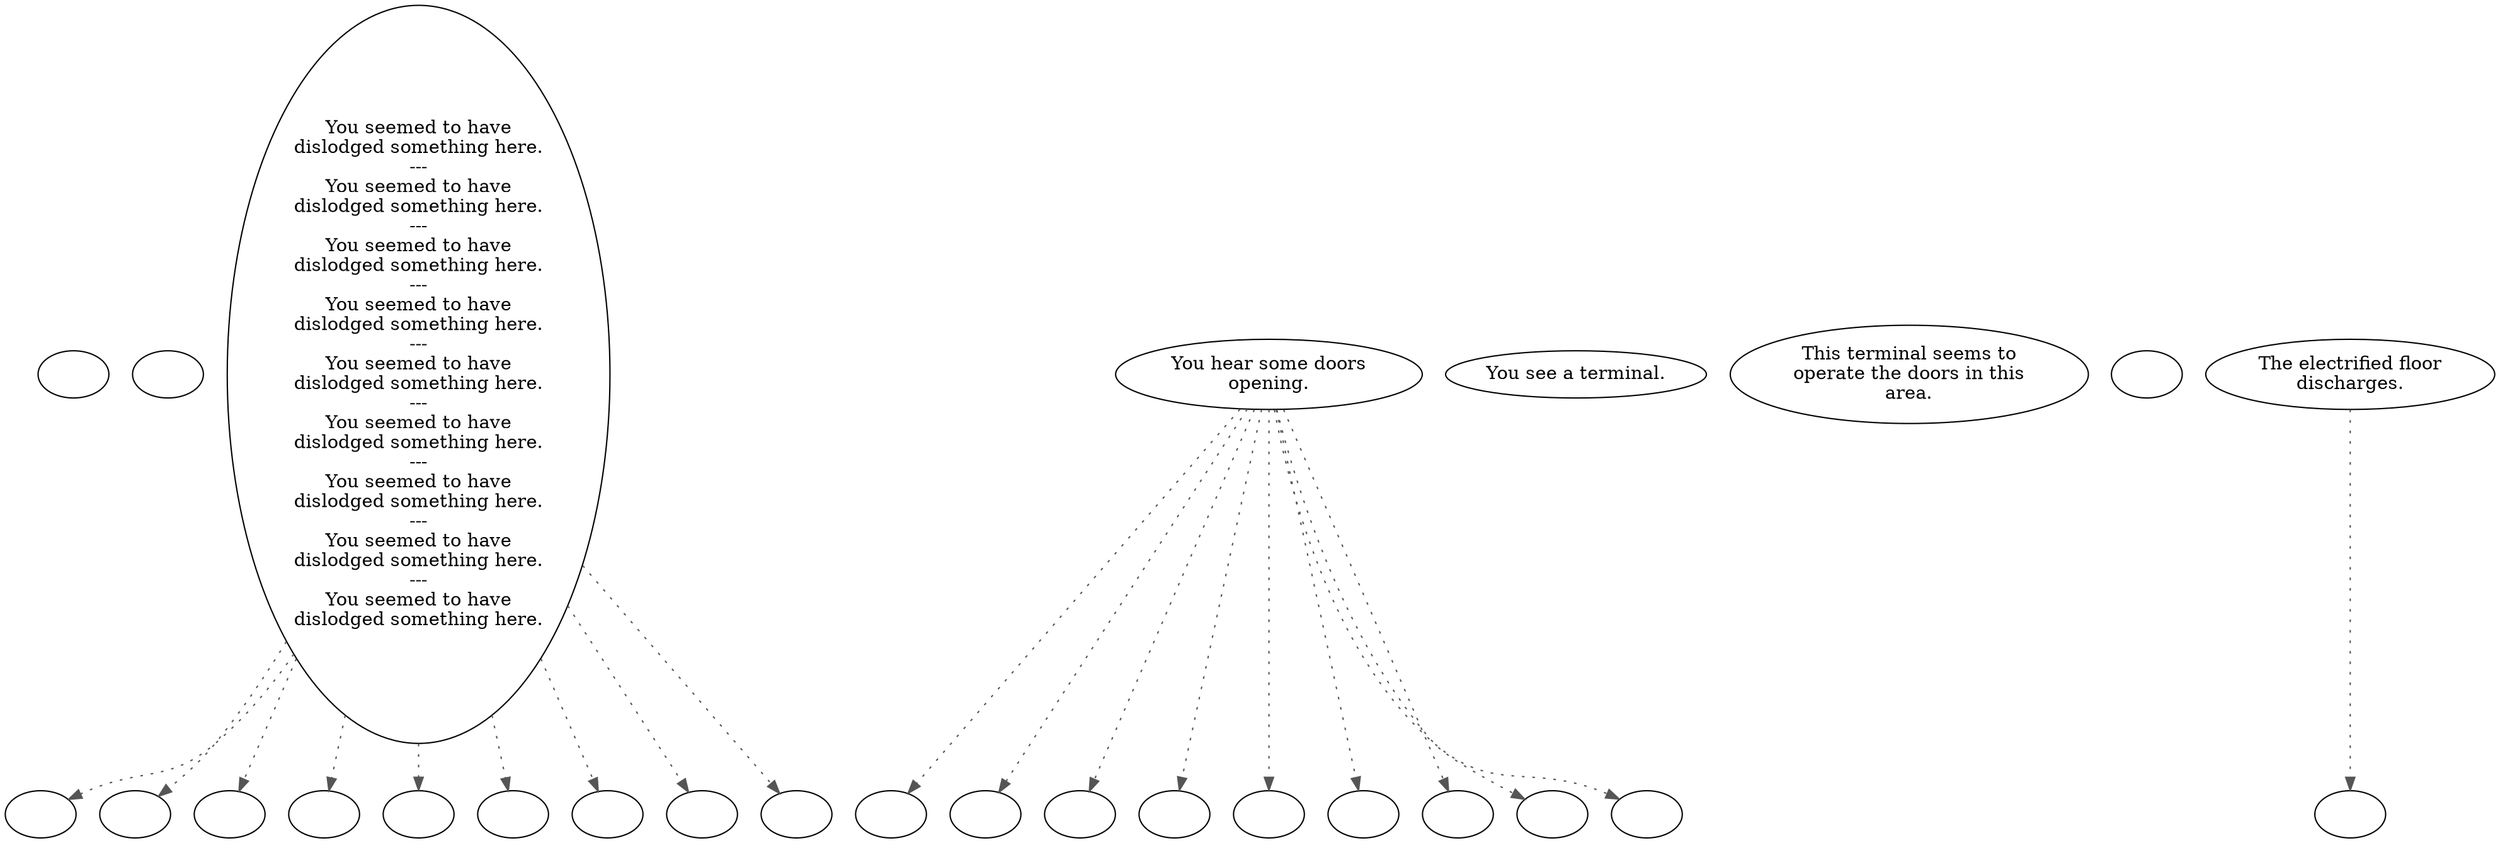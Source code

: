 digraph QIPZLTRM {
  "checkPartyMembersNearDoor" [style=filled       fillcolor="#FFFFFF"       color="#000000"]
  "checkPartyMembersNearDoor" [label=""]
  "start" [style=filled       fillcolor="#FFFFFF"       color="#000000"]
  "start" [label=""]
  "use_skill_on_p_proc" [style=filled       fillcolor="#FFFFFF"       color="#000000"]
  "use_skill_on_p_proc" -> "Egg_Science" [style=dotted color="#555555"]
  "use_skill_on_p_proc" -> "Egg_Repair" [style=dotted color="#555555"]
  "use_skill_on_p_proc" -> "Egg_Outdoorsman" [style=dotted color="#555555"]
  "use_skill_on_p_proc" -> "Egg_Gambling" [style=dotted color="#555555"]
  "use_skill_on_p_proc" -> "Egg_Throwing" [style=dotted color="#555555"]
  "use_skill_on_p_proc" -> "Egg_First_Aid" [style=dotted color="#555555"]
  "use_skill_on_p_proc" -> "Egg_Doctor" [style=dotted color="#555555"]
  "use_skill_on_p_proc" -> "Egg_Traps" [style=dotted color="#555555"]
  "use_skill_on_p_proc" -> "Egg_Conversant" [style=dotted color="#555555"]
  "use_skill_on_p_proc" [label="You seemed to have\ndislodged something here.\n---\nYou seemed to have\ndislodged something here.\n---\nYou seemed to have\ndislodged something here.\n---\nYou seemed to have\ndislodged something here.\n---\nYou seemed to have\ndislodged something here.\n---\nYou seemed to have\ndislodged something here.\n---\nYou seemed to have\ndislodged something here.\n---\nYou seemed to have\ndislodged something here.\n---\nYou seemed to have\ndislodged something here."]
  "use_p_proc" [style=filled       fillcolor="#FFFFFF"       color="#000000"]
  "use_p_proc" -> "Term1" [style=dotted color="#555555"]
  "use_p_proc" -> "Term2" [style=dotted color="#555555"]
  "use_p_proc" -> "Term3" [style=dotted color="#555555"]
  "use_p_proc" -> "Term4" [style=dotted color="#555555"]
  "use_p_proc" -> "Term5" [style=dotted color="#555555"]
  "use_p_proc" -> "Term6" [style=dotted color="#555555"]
  "use_p_proc" -> "Term7" [style=dotted color="#555555"]
  "use_p_proc" -> "Term8" [style=dotted color="#555555"]
  "use_p_proc" -> "Term9" [style=dotted color="#555555"]
  "use_p_proc" [label="You hear some doors\nopening."]
  "look_at_p_proc" [style=filled       fillcolor="#FFFFFF"       color="#000000"]
  "look_at_p_proc" [label="You see a terminal."]
  "description_p_proc" [style=filled       fillcolor="#FFFFFF"       color="#000000"]
  "description_p_proc" [label="This terminal seems to\noperate the doors in this\narea."]
  "map_enter_p_proc" [style=filled       fillcolor="#FFFFFF"       color="#000000"]
  "map_enter_p_proc" [label=""]
  "timed_event_p_proc" [style=filled       fillcolor="#FFFFFF"       color="#000000"]
  "timed_event_p_proc" -> "Zark_Party" [style=dotted color="#555555"]
  "timed_event_p_proc" [label="The electrified floor\ndischarges."]
  "Term1" [style=filled       fillcolor="#FFFFFF"       color="#000000"]
  "Term1" [label=""]
  "Term2" [style=filled       fillcolor="#FFFFFF"       color="#000000"]
  "Term2" [label=""]
  "Term3" [style=filled       fillcolor="#FFFFFF"       color="#000000"]
  "Term3" [label=""]
  "Term4" [style=filled       fillcolor="#FFFFFF"       color="#000000"]
  "Term4" [label=""]
  "Term5" [style=filled       fillcolor="#FFFFFF"       color="#000000"]
  "Term5" [label=""]
  "Term6" [style=filled       fillcolor="#FFFFFF"       color="#000000"]
  "Term6" [label=""]
  "Term7" [style=filled       fillcolor="#FFFFFF"       color="#000000"]
  "Term7" [label=""]
  "Term8" [style=filled       fillcolor="#FFFFFF"       color="#000000"]
  "Term8" [label=""]
  "Term9" [style=filled       fillcolor="#FFFFFF"       color="#000000"]
  "Term9" [label=""]
  "Zark_Party" [style=filled       fillcolor="#FFFFFF"       color="#000000"]
  "Zark_Party" [label=""]
  "Egg_Science" [style=filled       fillcolor="#FFFFFF"       color="#000000"]
  "Egg_Science" [label=""]
  "Egg_Repair" [style=filled       fillcolor="#FFFFFF"       color="#000000"]
  "Egg_Repair" [label=""]
  "Egg_Outdoorsman" [style=filled       fillcolor="#FFFFFF"       color="#000000"]
  "Egg_Outdoorsman" [label=""]
  "Egg_Gambling" [style=filled       fillcolor="#FFFFFF"       color="#000000"]
  "Egg_Gambling" [label=""]
  "Egg_Throwing" [style=filled       fillcolor="#FFFFFF"       color="#000000"]
  "Egg_Throwing" [label=""]
  "Egg_First_Aid" [style=filled       fillcolor="#FFFFFF"       color="#000000"]
  "Egg_First_Aid" [label=""]
  "Egg_Doctor" [style=filled       fillcolor="#FFFFFF"       color="#000000"]
  "Egg_Doctor" [label=""]
  "Egg_Traps" [style=filled       fillcolor="#FFFFFF"       color="#000000"]
  "Egg_Traps" [label=""]
  "Egg_Conversant" [style=filled       fillcolor="#FFFFFF"       color="#000000"]
  "Egg_Conversant" [label=""]
}